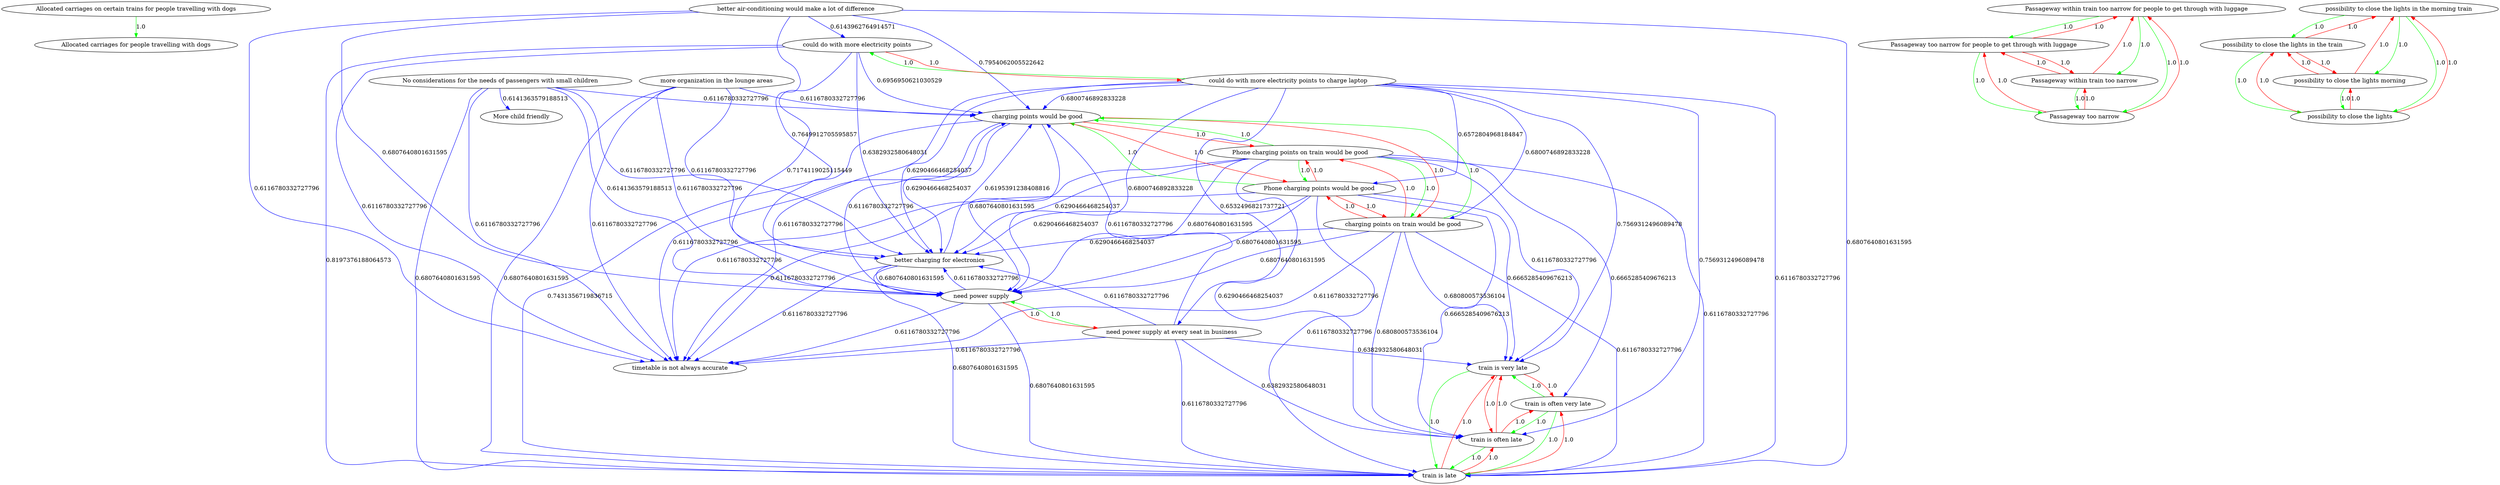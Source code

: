 digraph rawGraph {
"Allocated carriages on certain trains for people travelling with dogs";"Allocated carriages for people travelling with dogs";"More child friendly";"No considerations for the needs of passengers with small children";"Passageway within train too narrow for people to get through with luggage";"Passageway too narrow for people to get through with luggage";"Passageway too narrow";"Passageway within train too narrow";"Phone charging points on train would be good";"Phone charging points would be good";"charging points would be good";"charging points on train would be good";"better air-conditioning would make a lot of difference";"better charging for electronics";"could do with more electricity points to charge laptop";"could do with more electricity points";"more organization in the lounge areas";"need power supply at every seat in business";"need power supply";"possibility to close the lights in the morning train";"possibility to close the lights in the train";"possibility to close the lights";"possibility to close the lights morning";"timetable is not always accurate";"train is often very late";"train is often late";"train is late";"train is very late";"Allocated carriages on certain trains for people travelling with dogs" -> "Allocated carriages for people travelling with dogs" [label=1.0] [color=green]
"No considerations for the needs of passengers with small children" -> "More child friendly" [label=0.6141363579188513] [color=blue]
"Passageway within train too narrow for people to get through with luggage" -> "Passageway too narrow for people to get through with luggage" [label=1.0] [color=green]
"Passageway too narrow for people to get through with luggage" -> "Passageway too narrow" [label=1.0] [color=green]
"Passageway within train too narrow for people to get through with luggage" -> "Passageway within train too narrow" [label=1.0] [color=green]
"Passageway within train too narrow" -> "Passageway too narrow" [label=1.0] [color=green]
"Passageway within train too narrow for people to get through with luggage" -> "Passageway too narrow" [label=1.0] [color=green]
"Passageway too narrow for people to get through with luggage" -> "Passageway within train too narrow for people to get through with luggage" [label=1.0] [color=red]
"Passageway too narrow for people to get through with luggage" -> "Passageway within train too narrow" [label=1.0] [color=red]
"Passageway too narrow" -> "Passageway within train too narrow for people to get through with luggage" [label=1.0] [color=red]
"Passageway too narrow" -> "Passageway too narrow for people to get through with luggage" [label=1.0] [color=red]
"Passageway too narrow" -> "Passageway within train too narrow" [label=1.0] [color=red]
"Passageway within train too narrow" -> "Passageway within train too narrow for people to get through with luggage" [label=1.0] [color=red]
"Passageway within train too narrow" -> "Passageway too narrow for people to get through with luggage" [label=1.0] [color=red]
"Phone charging points on train would be good" -> "Phone charging points would be good" [label=1.0] [color=green]
"Phone charging points would be good" -> "charging points would be good" [label=1.0] [color=green]
"Phone charging points on train would be good" -> "charging points on train would be good" [label=1.0] [color=green]
"charging points on train would be good" -> "charging points would be good" [label=1.0] [color=green]
"Phone charging points on train would be good" -> "charging points would be good" [label=1.0] [color=green]
"Phone charging points would be good" -> "Phone charging points on train would be good" [label=1.0] [color=red]
"Phone charging points would be good" -> "charging points on train would be good" [label=1.0] [color=red]
"charging points would be good" -> "Phone charging points on train would be good" [label=1.0] [color=red]
"charging points would be good" -> "Phone charging points would be good" [label=1.0] [color=red]
"charging points would be good" -> "charging points on train would be good" [label=1.0] [color=red]
"charging points on train would be good" -> "Phone charging points on train would be good" [label=1.0] [color=red]
"charging points on train would be good" -> "Phone charging points would be good" [label=1.0] [color=red]
"No considerations for the needs of passengers with small children" -> "charging points would be good" [label=0.6116780332727796] [color=blue]
"better air-conditioning would make a lot of difference" -> "charging points would be good" [label=0.7954062005522642] [color=blue]
"charging points would be good" -> "better charging for electronics" [label=0.6290466468254037] [color=blue]
"better charging for electronics" -> "charging points would be good" [label=0.6195391238408816] [color=blue]
"better air-conditioning would make a lot of difference" -> "better charging for electronics" [label=0.7649912705595857] [color=blue]
"Phone charging points on train would be good" -> "better charging for electronics" [label=0.6290466468254037] [color=blue]
"Phone charging points would be good" -> "better charging for electronics" [label=0.6290466468254037] [color=blue]
"charging points on train would be good" -> "better charging for electronics" [label=0.6290466468254037] [color=blue]
"could do with more electricity points to charge laptop" -> "could do with more electricity points" [label=1.0] [color=green]
"could do with more electricity points" -> "could do with more electricity points to charge laptop" [label=1.0] [color=red]
"could do with more electricity points" -> "charging points would be good" [label=0.6956950621030529] [color=blue]
"could do with more electricity points to charge laptop" -> "charging points on train would be good" [label=0.6800746892833228] [color=blue]
"could do with more electricity points to charge laptop" -> "Phone charging points would be good" [label=0.6572804968184847] [color=blue]
"could do with more electricity points" -> "better charging for electronics" [label=0.6382932580648031] [color=blue]
"better air-conditioning would make a lot of difference" -> "could do with more electricity points" [label=0.6143962764914571] [color=blue]
"could do with more electricity points to charge laptop" -> "charging points would be good" [label=0.6800746892833228] [color=blue]
"could do with more electricity points to charge laptop" -> "better charging for electronics" [label=0.6290466468254037] [color=blue]
"more organization in the lounge areas" -> "charging points would be good" [label=0.6116780332727796] [color=blue]
"more organization in the lounge areas" -> "better charging for electronics" [label=0.6116780332727796] [color=blue]
"need power supply at every seat in business" -> "need power supply" [label=1.0] [color=green]
"need power supply" -> "need power supply at every seat in business" [label=1.0] [color=red]
"need power supply" -> "charging points would be good" [label=0.6116780332727796] [color=blue]
"charging points would be good" -> "need power supply" [label=0.6807640801631595] [color=blue]
"better charging for electronics" -> "need power supply" [label=0.6807640801631595] [color=blue]
"better air-conditioning would make a lot of difference" -> "need power supply" [label=0.6807640801631595] [color=blue]
"could do with more electricity points" -> "need power supply" [label=0.7174119025115449] [color=blue]
"could do with more electricity points to charge laptop" -> "need power supply at every seat in business" [label=0.6532496821737721] [color=blue]
"No considerations for the needs of passengers with small children" -> "need power supply" [label=0.6141363579188513] [color=blue]
"Phone charging points on train would be good" -> "need power supply" [label=0.6807640801631595] [color=blue]
"Phone charging points would be good" -> "need power supply" [label=0.6807640801631595] [color=blue]
"charging points on train would be good" -> "need power supply" [label=0.6807640801631595] [color=blue]
"could do with more electricity points to charge laptop" -> "need power supply" [label=0.6800746892833228] [color=blue]
"more organization in the lounge areas" -> "need power supply" [label=0.6116780332727796] [color=blue]
"need power supply" -> "better charging for electronics" [label=0.6116780332727796] [color=blue]
"possibility to close the lights in the morning train" -> "possibility to close the lights in the train" [label=1.0] [color=green]
"possibility to close the lights in the train" -> "possibility to close the lights" [label=1.0] [color=green]
"possibility to close the lights in the morning train" -> "possibility to close the lights morning" [label=1.0] [color=green]
"possibility to close the lights morning" -> "possibility to close the lights" [label=1.0] [color=green]
"possibility to close the lights in the morning train" -> "possibility to close the lights" [label=1.0] [color=green]
"possibility to close the lights in the train" -> "possibility to close the lights in the morning train" [label=1.0] [color=red]
"possibility to close the lights in the train" -> "possibility to close the lights morning" [label=1.0] [color=red]
"possibility to close the lights" -> "possibility to close the lights in the morning train" [label=1.0] [color=red]
"possibility to close the lights" -> "possibility to close the lights in the train" [label=1.0] [color=red]
"possibility to close the lights" -> "possibility to close the lights morning" [label=1.0] [color=red]
"possibility to close the lights morning" -> "possibility to close the lights in the morning train" [label=1.0] [color=red]
"possibility to close the lights morning" -> "possibility to close the lights in the train" [label=1.0] [color=red]
"need power supply" -> "timetable is not always accurate" [label=0.6116780332727796] [color=blue]
"more organization in the lounge areas" -> "timetable is not always accurate" [label=0.6116780332727796] [color=blue]
"better air-conditioning would make a lot of difference" -> "timetable is not always accurate" [label=0.6116780332727796] [color=blue]
"could do with more electricity points" -> "timetable is not always accurate" [label=0.6116780332727796] [color=blue]
"No considerations for the needs of passengers with small children" -> "timetable is not always accurate" [label=0.6116780332727796] [color=blue]
"Phone charging points on train would be good" -> "timetable is not always accurate" [label=0.6116780332727796] [color=blue]
"Phone charging points would be good" -> "timetable is not always accurate" [label=0.6116780332727796] [color=blue]
"charging points would be good" -> "timetable is not always accurate" [label=0.6116780332727796] [color=blue]
"charging points on train would be good" -> "timetable is not always accurate" [label=0.6116780332727796] [color=blue]
"better charging for electronics" -> "timetable is not always accurate" [label=0.6116780332727796] [color=blue]
"could do with more electricity points to charge laptop" -> "timetable is not always accurate" [label=0.6116780332727796] [color=blue]
"train is often very late" -> "train is often late" [label=1.0] [color=green]
"train is often late" -> "train is late" [label=1.0] [color=green]
"train is often very late" -> "train is very late" [label=1.0] [color=green]
"train is very late" -> "train is late" [label=1.0] [color=green]
"train is often very late" -> "train is late" [label=1.0] [color=green]
"train is often late" -> "train is often very late" [label=1.0] [color=red]
"train is often late" -> "train is very late" [label=1.0] [color=red]
"train is late" -> "train is often very late" [label=1.0] [color=red]
"train is late" -> "train is often late" [label=1.0] [color=red]
"train is late" -> "train is very late" [label=1.0] [color=red]
"train is very late" -> "train is often very late" [label=1.0] [color=red]
"train is very late" -> "train is often late" [label=1.0] [color=red]
"charging points would be good" -> "train is late" [label=0.7431356719836715] [color=blue]
"charging points on train would be good" -> "train is often late" [label=0.680800573536104] [color=blue]
"charging points on train would be good" -> "train is very late" [label=0.680800573536104] [color=blue]
"Phone charging points would be good" -> "train is often late" [label=0.6665285409676213] [color=blue]
"Phone charging points would be good" -> "train is very late" [label=0.6665285409676213] [color=blue]
"Phone charging points on train would be good" -> "train is often very late" [label=0.6665285409676213] [color=blue]
"better charging for electronics" -> "train is late" [label=0.6807640801631595] [color=blue]
"need power supply" -> "train is late" [label=0.6807640801631595] [color=blue]
"need power supply at every seat in business" -> "train is often late" [label=0.6382932580648031] [color=blue]
"need power supply at every seat in business" -> "train is very late" [label=0.6382932580648031] [color=blue]
"better air-conditioning would make a lot of difference" -> "train is late" [label=0.6807640801631595] [color=blue]
"more organization in the lounge areas" -> "train is late" [label=0.6807640801631595] [color=blue]
"could do with more electricity points" -> "train is late" [label=0.8197376188064573] [color=blue]
"could do with more electricity points to charge laptop" -> "train is often late" [label=0.7569312496089478] [color=blue]
"could do with more electricity points to charge laptop" -> "train is very late" [label=0.7569312496089478] [color=blue]
"No considerations for the needs of passengers with small children" -> "train is late" [label=0.6807640801631595] [color=blue]
"Phone charging points on train would be good" -> "train is often late" [label=0.6290466468254037] [color=blue]
"No considerations for the needs of passengers with small children" -> "better charging for electronics" [label=0.6116780332727796] [color=blue]
"Phone charging points on train would be good" -> "train is very late" [label=0.6116780332727796] [color=blue]
"Phone charging points on train would be good" -> "train is late" [label=0.6116780332727796] [color=blue]
"Phone charging points would be good" -> "train is late" [label=0.6116780332727796] [color=blue]
"charging points on train would be good" -> "train is late" [label=0.6116780332727796] [color=blue]
"could do with more electricity points to charge laptop" -> "train is late" [label=0.6116780332727796] [color=blue]
"need power supply at every seat in business" -> "charging points would be good" [label=0.6116780332727796] [color=blue]
"need power supply at every seat in business" -> "better charging for electronics" [label=0.6116780332727796] [color=blue]
"need power supply at every seat in business" -> "timetable is not always accurate" [label=0.6116780332727796] [color=blue]
"need power supply at every seat in business" -> "train is late" [label=0.6116780332727796] [color=blue]
}